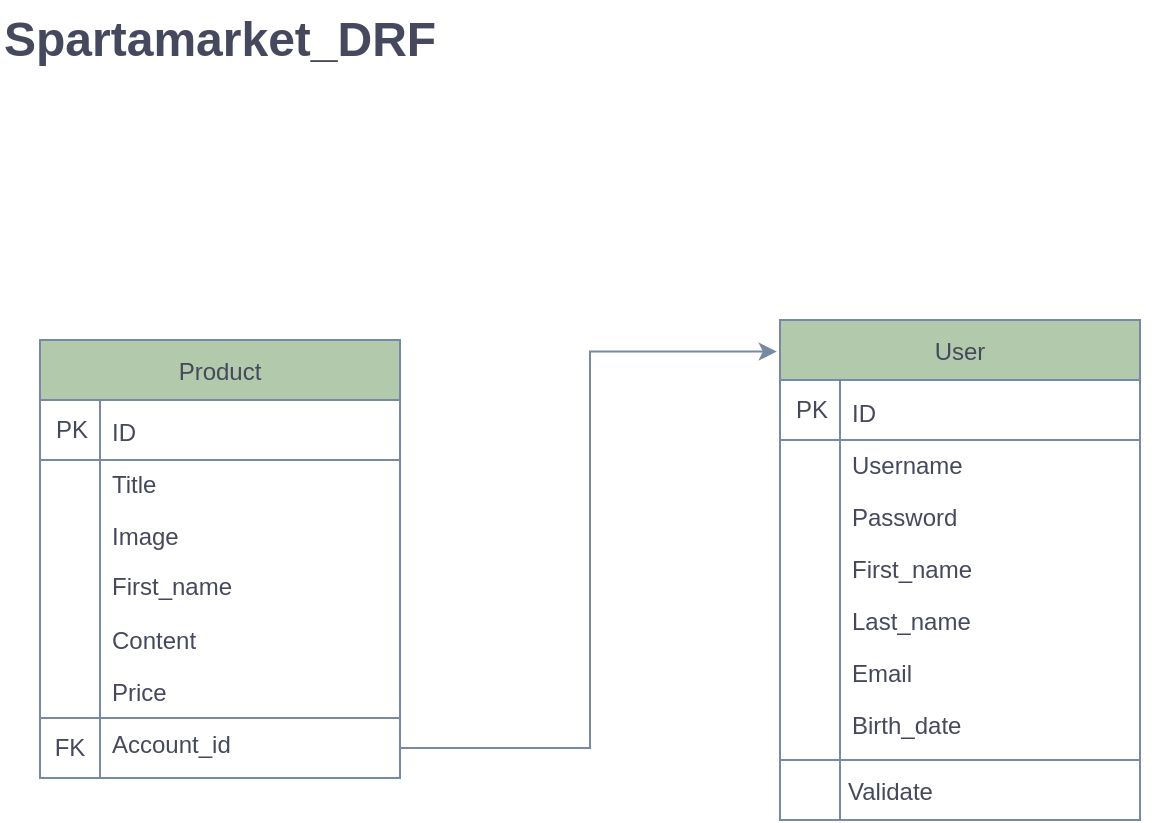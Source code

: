 <mxfile version="24.3.1" type="github">
  <diagram id="C5RBs43oDa-KdzZeNtuy" name="Page-1">
    <mxGraphModel dx="1205" dy="476" grid="1" gridSize="10" guides="1" tooltips="1" connect="1" arrows="1" fold="1" page="1" pageScale="1" pageWidth="827" pageHeight="1169" background="#ffffff" math="0" shadow="0">
      <root>
        <mxCell id="WIyWlLk6GJQsqaUBKTNV-0" />
        <mxCell id="WIyWlLk6GJQsqaUBKTNV-1" parent="WIyWlLk6GJQsqaUBKTNV-0" />
        <mxCell id="nBwAXB_ov5cTCWgjs5D9-40" value="Password" style="text;align=left;verticalAlign=top;spacingLeft=4;spacingRight=4;overflow=hidden;rotatable=0;points=[[0,0.5],[1,0.5]];portConstraint=eastwest;rounded=0;shadow=0;html=0;labelBackgroundColor=none;fontColor=#46495D;" vertex="1" parent="WIyWlLk6GJQsqaUBKTNV-1">
          <mxGeometry x="500" y="285" width="160" height="26" as="geometry" />
        </mxCell>
        <mxCell id="nBwAXB_ov5cTCWgjs5D9-41" value="Username" style="text;align=left;verticalAlign=top;spacingLeft=4;spacingRight=4;overflow=hidden;rotatable=0;points=[[0,0.5],[1,0.5]];portConstraint=eastwest;rounded=0;shadow=0;html=0;labelBackgroundColor=none;fontColor=#46495D;" vertex="1" parent="WIyWlLk6GJQsqaUBKTNV-1">
          <mxGeometry x="500" y="259" width="160" height="26" as="geometry" />
        </mxCell>
        <mxCell id="nBwAXB_ov5cTCWgjs5D9-42" value="First_name" style="text;align=left;verticalAlign=top;spacingLeft=4;spacingRight=4;overflow=hidden;rotatable=0;points=[[0,0.5],[1,0.5]];portConstraint=eastwest;rounded=0;shadow=0;html=0;labelBackgroundColor=none;fontColor=#46495D;" vertex="1" parent="WIyWlLk6GJQsqaUBKTNV-1">
          <mxGeometry x="500" y="311" width="160" height="26" as="geometry" />
        </mxCell>
        <mxCell id="nBwAXB_ov5cTCWgjs5D9-43" value="ID" style="text;align=left;verticalAlign=top;spacingLeft=4;spacingRight=4;overflow=hidden;rotatable=0;points=[[0,0.5],[1,0.5]];portConstraint=eastwest;labelBackgroundColor=none;fontColor=#46495D;" vertex="1" parent="WIyWlLk6GJQsqaUBKTNV-1">
          <mxGeometry x="500" y="233" width="160" height="26" as="geometry" />
        </mxCell>
        <mxCell id="nBwAXB_ov5cTCWgjs5D9-44" value="Last_name" style="text;align=left;verticalAlign=top;spacingLeft=4;spacingRight=4;overflow=hidden;rotatable=0;points=[[0,0.5],[1,0.5]];portConstraint=eastwest;rounded=0;shadow=0;html=0;labelBackgroundColor=none;fontColor=#46495D;" vertex="1" parent="WIyWlLk6GJQsqaUBKTNV-1">
          <mxGeometry x="500" y="337" width="160" height="26" as="geometry" />
        </mxCell>
        <mxCell id="nBwAXB_ov5cTCWgjs5D9-45" value="Email" style="text;align=left;verticalAlign=top;spacingLeft=4;spacingRight=4;overflow=hidden;rotatable=0;points=[[0,0.5],[1,0.5]];portConstraint=eastwest;rounded=0;shadow=0;html=0;labelBackgroundColor=none;fontColor=#46495D;" vertex="1" parent="WIyWlLk6GJQsqaUBKTNV-1">
          <mxGeometry x="500" y="363" width="160" height="26" as="geometry" />
        </mxCell>
        <mxCell id="nBwAXB_ov5cTCWgjs5D9-46" value="Birth_date" style="text;align=left;verticalAlign=top;spacingLeft=4;spacingRight=4;overflow=hidden;rotatable=0;points=[[0,0.5],[1,0.5]];portConstraint=eastwest;rounded=0;shadow=0;html=0;labelBackgroundColor=none;fontColor=#46495D;" vertex="1" parent="WIyWlLk6GJQsqaUBKTNV-1">
          <mxGeometry x="500" y="389" width="160" height="26" as="geometry" />
        </mxCell>
        <mxCell id="nBwAXB_ov5cTCWgjs5D9-68" value="User" style="shape=table;startSize=30;container=1;collapsible=0;childLayout=tableLayout;labelBackgroundColor=none;fillColor=#B2C9AB;strokeColor=#788AA3;fontColor=#46495D;" vertex="1" parent="WIyWlLk6GJQsqaUBKTNV-1">
          <mxGeometry x="470" y="200" width="180" height="250" as="geometry" />
        </mxCell>
        <mxCell id="nBwAXB_ov5cTCWgjs5D9-69" value="" style="shape=tableRow;horizontal=0;startSize=0;swimlaneHead=0;swimlaneBody=0;top=0;left=0;bottom=0;right=0;collapsible=0;dropTarget=0;fillColor=none;points=[[0,0.5],[1,0.5]];portConstraint=eastwest;labelBackgroundColor=none;strokeColor=#788AA3;fontColor=#46495D;" vertex="1" parent="nBwAXB_ov5cTCWgjs5D9-68">
          <mxGeometry y="30" width="180" height="30" as="geometry" />
        </mxCell>
        <mxCell id="nBwAXB_ov5cTCWgjs5D9-70" value="&lt;span style=&quot;color: rgba(0, 0, 0, 0); font-family: monospace; font-size: 0px; text-align: start; text-wrap: nowrap;&quot;&gt;PK&lt;/span&gt;" style="shape=partialRectangle;html=1;whiteSpace=wrap;connectable=0;overflow=hidden;fillColor=none;top=0;left=0;bottom=0;right=0;pointerEvents=1;labelBackgroundColor=none;strokeColor=#788AA3;fontColor=#46495D;" vertex="1" parent="nBwAXB_ov5cTCWgjs5D9-69">
          <mxGeometry width="30" height="30" as="geometry">
            <mxRectangle width="30" height="30" as="alternateBounds" />
          </mxGeometry>
        </mxCell>
        <mxCell id="nBwAXB_ov5cTCWgjs5D9-71" value="" style="shape=partialRectangle;html=1;whiteSpace=wrap;connectable=0;overflow=hidden;fillColor=none;top=0;left=0;bottom=0;right=0;pointerEvents=1;labelBackgroundColor=none;strokeColor=#788AA3;fontColor=#46495D;" vertex="1" parent="nBwAXB_ov5cTCWgjs5D9-69">
          <mxGeometry x="30" width="150" height="30" as="geometry">
            <mxRectangle width="150" height="30" as="alternateBounds" />
          </mxGeometry>
        </mxCell>
        <mxCell id="nBwAXB_ov5cTCWgjs5D9-72" value="" style="shape=tableRow;horizontal=0;startSize=0;swimlaneHead=0;swimlaneBody=0;top=0;left=0;bottom=0;right=0;collapsible=0;dropTarget=0;fillColor=none;points=[[0,0.5],[1,0.5]];portConstraint=eastwest;labelBackgroundColor=none;strokeColor=#788AA3;fontColor=#46495D;" vertex="1" parent="nBwAXB_ov5cTCWgjs5D9-68">
          <mxGeometry y="60" width="180" height="160" as="geometry" />
        </mxCell>
        <mxCell id="nBwAXB_ov5cTCWgjs5D9-73" value="" style="shape=partialRectangle;html=1;whiteSpace=wrap;connectable=0;overflow=hidden;fillColor=none;top=0;left=0;bottom=0;right=0;pointerEvents=1;labelBackgroundColor=none;strokeColor=#788AA3;fontColor=#46495D;" vertex="1" parent="nBwAXB_ov5cTCWgjs5D9-72">
          <mxGeometry width="30" height="160" as="geometry">
            <mxRectangle width="30" height="160" as="alternateBounds" />
          </mxGeometry>
        </mxCell>
        <mxCell id="nBwAXB_ov5cTCWgjs5D9-74" value="" style="shape=partialRectangle;html=1;whiteSpace=wrap;connectable=0;overflow=hidden;fillColor=none;top=0;left=0;bottom=0;right=0;pointerEvents=1;labelBackgroundColor=none;strokeColor=#788AA3;fontColor=#46495D;" vertex="1" parent="nBwAXB_ov5cTCWgjs5D9-72">
          <mxGeometry x="30" width="150" height="160" as="geometry">
            <mxRectangle width="150" height="160" as="alternateBounds" />
          </mxGeometry>
        </mxCell>
        <mxCell id="nBwAXB_ov5cTCWgjs5D9-75" value="" style="shape=tableRow;horizontal=0;startSize=0;swimlaneHead=0;swimlaneBody=0;top=0;left=0;bottom=0;right=0;collapsible=0;dropTarget=0;fillColor=none;points=[[0,0.5],[1,0.5]];portConstraint=eastwest;labelBackgroundColor=none;strokeColor=#788AA3;fontColor=#46495D;" vertex="1" parent="nBwAXB_ov5cTCWgjs5D9-68">
          <mxGeometry y="220" width="180" height="30" as="geometry" />
        </mxCell>
        <mxCell id="nBwAXB_ov5cTCWgjs5D9-76" value="" style="shape=partialRectangle;html=1;whiteSpace=wrap;connectable=0;overflow=hidden;fillColor=none;top=0;left=0;bottom=0;right=0;pointerEvents=1;labelBackgroundColor=none;strokeColor=#788AA3;fontColor=#46495D;" vertex="1" parent="nBwAXB_ov5cTCWgjs5D9-75">
          <mxGeometry width="30" height="30" as="geometry">
            <mxRectangle width="30" height="30" as="alternateBounds" />
          </mxGeometry>
        </mxCell>
        <mxCell id="nBwAXB_ov5cTCWgjs5D9-77" value="" style="shape=partialRectangle;html=1;whiteSpace=wrap;connectable=0;overflow=hidden;fillColor=none;top=0;left=0;bottom=0;right=0;pointerEvents=1;labelBackgroundColor=none;strokeColor=#788AA3;fontColor=#46495D;" vertex="1" parent="nBwAXB_ov5cTCWgjs5D9-75">
          <mxGeometry x="30" width="150" height="30" as="geometry">
            <mxRectangle width="150" height="30" as="alternateBounds" />
          </mxGeometry>
        </mxCell>
        <mxCell id="nBwAXB_ov5cTCWgjs5D9-78" value="PK" style="text;html=1;align=center;verticalAlign=middle;whiteSpace=wrap;rounded=0;labelBackgroundColor=none;fontColor=#46495D;" vertex="1" parent="WIyWlLk6GJQsqaUBKTNV-1">
          <mxGeometry x="470" y="230" width="32" height="30" as="geometry" />
        </mxCell>
        <mxCell id="nBwAXB_ov5cTCWgjs5D9-86" value="Validate" style="text;html=1;align=left;verticalAlign=middle;whiteSpace=wrap;rounded=0;labelBackgroundColor=none;fontColor=#46495D;" vertex="1" parent="WIyWlLk6GJQsqaUBKTNV-1">
          <mxGeometry x="502" y="422" width="80" height="28" as="geometry" />
        </mxCell>
        <mxCell id="nBwAXB_ov5cTCWgjs5D9-116" value="Image" style="text;align=left;verticalAlign=top;spacingLeft=4;spacingRight=4;overflow=hidden;rotatable=0;points=[[0,0.5],[1,0.5]];portConstraint=eastwest;rounded=0;shadow=0;html=0;labelBackgroundColor=none;fontColor=#46495D;" vertex="1" parent="WIyWlLk6GJQsqaUBKTNV-1">
          <mxGeometry x="130" y="294.5" width="160" height="26" as="geometry" />
        </mxCell>
        <mxCell id="nBwAXB_ov5cTCWgjs5D9-117" value="Title" style="text;align=left;verticalAlign=top;spacingLeft=4;spacingRight=4;overflow=hidden;rotatable=0;points=[[0,0.5],[1,0.5]];portConstraint=eastwest;rounded=0;shadow=0;html=0;labelBackgroundColor=none;fontColor=#46495D;" vertex="1" parent="WIyWlLk6GJQsqaUBKTNV-1">
          <mxGeometry x="130" y="268.5" width="160" height="26" as="geometry" />
        </mxCell>
        <mxCell id="nBwAXB_ov5cTCWgjs5D9-118" value="First_name" style="text;align=left;verticalAlign=top;spacingLeft=4;spacingRight=4;overflow=hidden;rotatable=0;points=[[0,0.5],[1,0.5]];portConstraint=eastwest;rounded=0;shadow=0;html=0;labelBackgroundColor=none;fontColor=#46495D;" vertex="1" parent="WIyWlLk6GJQsqaUBKTNV-1">
          <mxGeometry x="130" y="319.5" width="160" height="27" as="geometry" />
        </mxCell>
        <mxCell id="nBwAXB_ov5cTCWgjs5D9-119" value="ID" style="text;align=left;verticalAlign=top;spacingLeft=4;spacingRight=4;overflow=hidden;rotatable=0;points=[[0,0.5],[1,0.5]];portConstraint=eastwest;labelBackgroundColor=none;fontColor=#46495D;" vertex="1" parent="WIyWlLk6GJQsqaUBKTNV-1">
          <mxGeometry x="130" y="242.5" width="160" height="26" as="geometry" />
        </mxCell>
        <mxCell id="nBwAXB_ov5cTCWgjs5D9-120" value="Content" style="text;align=left;verticalAlign=top;spacingLeft=4;spacingRight=4;overflow=hidden;rotatable=0;points=[[0,0.5],[1,0.5]];portConstraint=eastwest;rounded=0;shadow=0;html=0;labelBackgroundColor=none;fontColor=#46495D;" vertex="1" parent="WIyWlLk6GJQsqaUBKTNV-1">
          <mxGeometry x="130" y="346.5" width="160" height="26" as="geometry" />
        </mxCell>
        <mxCell id="nBwAXB_ov5cTCWgjs5D9-121" value="Price" style="text;align=left;verticalAlign=top;spacingLeft=4;spacingRight=4;overflow=hidden;rotatable=0;points=[[0,0.5],[1,0.5]];portConstraint=eastwest;rounded=0;shadow=0;html=0;labelBackgroundColor=none;fontColor=#46495D;" vertex="1" parent="WIyWlLk6GJQsqaUBKTNV-1">
          <mxGeometry x="130" y="372.5" width="160" height="26" as="geometry" />
        </mxCell>
        <mxCell id="nBwAXB_ov5cTCWgjs5D9-122" value="Account_id" style="text;align=left;verticalAlign=top;spacingLeft=4;spacingRight=4;overflow=hidden;rotatable=0;points=[[0,0.5],[1,0.5]];portConstraint=eastwest;rounded=0;shadow=0;html=0;labelBackgroundColor=none;fontColor=#46495D;" vertex="1" parent="WIyWlLk6GJQsqaUBKTNV-1">
          <mxGeometry x="130" y="398.5" width="160" height="26" as="geometry" />
        </mxCell>
        <mxCell id="nBwAXB_ov5cTCWgjs5D9-133" value="PK" style="text;html=1;align=center;verticalAlign=middle;whiteSpace=wrap;rounded=0;labelBackgroundColor=none;fontColor=#46495D;" vertex="1" parent="WIyWlLk6GJQsqaUBKTNV-1">
          <mxGeometry x="100" y="239.5" width="32" height="30" as="geometry" />
        </mxCell>
        <mxCell id="nBwAXB_ov5cTCWgjs5D9-123" value="Product" style="shape=table;startSize=30;container=1;collapsible=0;childLayout=tableLayout;labelBackgroundColor=none;fillColor=#B2C9AB;strokeColor=#788AA3;fontColor=#46495D;" vertex="1" parent="WIyWlLk6GJQsqaUBKTNV-1">
          <mxGeometry x="100" y="210" width="180" height="219" as="geometry" />
        </mxCell>
        <mxCell id="nBwAXB_ov5cTCWgjs5D9-124" value="" style="shape=tableRow;horizontal=0;startSize=0;swimlaneHead=0;swimlaneBody=0;top=0;left=0;bottom=0;right=0;collapsible=0;dropTarget=0;fillColor=none;points=[[0,0.5],[1,0.5]];portConstraint=eastwest;labelBackgroundColor=none;strokeColor=#788AA3;fontColor=#46495D;" vertex="1" parent="nBwAXB_ov5cTCWgjs5D9-123">
          <mxGeometry y="30" width="180" height="30" as="geometry" />
        </mxCell>
        <mxCell id="nBwAXB_ov5cTCWgjs5D9-125" value="&lt;span style=&quot;color: rgba(0, 0, 0, 0); font-family: monospace; font-size: 0px; text-align: start; text-wrap: nowrap;&quot;&gt;PK&lt;/span&gt;" style="shape=partialRectangle;html=1;whiteSpace=wrap;connectable=0;overflow=hidden;fillColor=none;top=0;left=0;bottom=0;right=0;pointerEvents=1;labelBackgroundColor=none;strokeColor=#788AA3;fontColor=#46495D;" vertex="1" parent="nBwAXB_ov5cTCWgjs5D9-124">
          <mxGeometry width="30" height="30" as="geometry">
            <mxRectangle width="30" height="30" as="alternateBounds" />
          </mxGeometry>
        </mxCell>
        <mxCell id="nBwAXB_ov5cTCWgjs5D9-126" value="" style="shape=partialRectangle;html=1;whiteSpace=wrap;connectable=0;overflow=hidden;fillColor=none;top=0;left=0;bottom=0;right=0;pointerEvents=1;labelBackgroundColor=none;strokeColor=#788AA3;fontColor=#46495D;" vertex="1" parent="nBwAXB_ov5cTCWgjs5D9-124">
          <mxGeometry x="30" width="150" height="30" as="geometry">
            <mxRectangle width="150" height="30" as="alternateBounds" />
          </mxGeometry>
        </mxCell>
        <mxCell id="nBwAXB_ov5cTCWgjs5D9-127" value="" style="shape=tableRow;horizontal=0;startSize=0;swimlaneHead=0;swimlaneBody=0;top=0;left=0;bottom=0;right=0;collapsible=0;dropTarget=0;fillColor=none;points=[[0,0.5],[1,0.5]];portConstraint=eastwest;labelBackgroundColor=none;strokeColor=#788AA3;fontColor=#46495D;" vertex="1" parent="nBwAXB_ov5cTCWgjs5D9-123">
          <mxGeometry y="60" width="180" height="129" as="geometry" />
        </mxCell>
        <mxCell id="nBwAXB_ov5cTCWgjs5D9-128" value="" style="shape=partialRectangle;html=1;whiteSpace=wrap;connectable=0;overflow=hidden;fillColor=none;top=0;left=0;bottom=0;right=0;pointerEvents=1;labelBackgroundColor=none;strokeColor=#788AA3;fontColor=#46495D;" vertex="1" parent="nBwAXB_ov5cTCWgjs5D9-127">
          <mxGeometry width="30" height="129" as="geometry">
            <mxRectangle width="30" height="129" as="alternateBounds" />
          </mxGeometry>
        </mxCell>
        <mxCell id="nBwAXB_ov5cTCWgjs5D9-129" value="" style="shape=partialRectangle;html=1;whiteSpace=wrap;connectable=0;overflow=hidden;fillColor=none;top=0;left=0;bottom=0;right=0;pointerEvents=1;labelBackgroundColor=none;strokeColor=#788AA3;fontColor=#46495D;" vertex="1" parent="nBwAXB_ov5cTCWgjs5D9-127">
          <mxGeometry x="30" width="150" height="129" as="geometry">
            <mxRectangle width="150" height="129" as="alternateBounds" />
          </mxGeometry>
        </mxCell>
        <mxCell id="nBwAXB_ov5cTCWgjs5D9-130" value="" style="shape=tableRow;horizontal=0;startSize=0;swimlaneHead=0;swimlaneBody=0;top=0;left=0;bottom=0;right=0;collapsible=0;dropTarget=0;fillColor=none;points=[[0,0.5],[1,0.5]];portConstraint=eastwest;labelBackgroundColor=none;strokeColor=#788AA3;fontColor=#46495D;" vertex="1" parent="nBwAXB_ov5cTCWgjs5D9-123">
          <mxGeometry y="189" width="180" height="30" as="geometry" />
        </mxCell>
        <mxCell id="nBwAXB_ov5cTCWgjs5D9-131" value="FK" style="shape=partialRectangle;html=1;whiteSpace=wrap;connectable=0;overflow=hidden;fillColor=none;top=0;left=0;bottom=0;right=0;pointerEvents=1;labelBackgroundColor=none;strokeColor=#788AA3;fontColor=#46495D;" vertex="1" parent="nBwAXB_ov5cTCWgjs5D9-130">
          <mxGeometry width="30" height="30" as="geometry">
            <mxRectangle width="30" height="30" as="alternateBounds" />
          </mxGeometry>
        </mxCell>
        <mxCell id="nBwAXB_ov5cTCWgjs5D9-132" value="" style="shape=partialRectangle;html=1;whiteSpace=wrap;connectable=0;overflow=hidden;fillColor=none;top=0;left=0;bottom=0;right=0;pointerEvents=1;labelBackgroundColor=none;strokeColor=#788AA3;fontColor=#46495D;" vertex="1" parent="nBwAXB_ov5cTCWgjs5D9-130">
          <mxGeometry x="30" width="150" height="30" as="geometry">
            <mxRectangle width="150" height="30" as="alternateBounds" />
          </mxGeometry>
        </mxCell>
        <mxCell id="nBwAXB_ov5cTCWgjs5D9-135" style="edgeStyle=orthogonalEdgeStyle;rounded=0;orthogonalLoop=1;jettySize=auto;html=1;exitX=1;exitY=0.5;exitDx=0;exitDy=0;entryX=-0.009;entryY=0.063;entryDx=0;entryDy=0;entryPerimeter=0;labelBackgroundColor=none;fontColor=default;strokeColor=#788AA3;" edge="1" parent="WIyWlLk6GJQsqaUBKTNV-1" source="nBwAXB_ov5cTCWgjs5D9-130" target="nBwAXB_ov5cTCWgjs5D9-68">
          <mxGeometry relative="1" as="geometry" />
        </mxCell>
        <mxCell id="nBwAXB_ov5cTCWgjs5D9-136" value="Spartamarket_DRF" style="text;strokeColor=none;fillColor=none;html=1;fontSize=24;fontStyle=1;verticalAlign=middle;align=left;labelBackgroundColor=none;fontColor=#46495D;" vertex="1" parent="WIyWlLk6GJQsqaUBKTNV-1">
          <mxGeometry x="80" y="40" width="400" height="40" as="geometry" />
        </mxCell>
      </root>
    </mxGraphModel>
  </diagram>
</mxfile>
